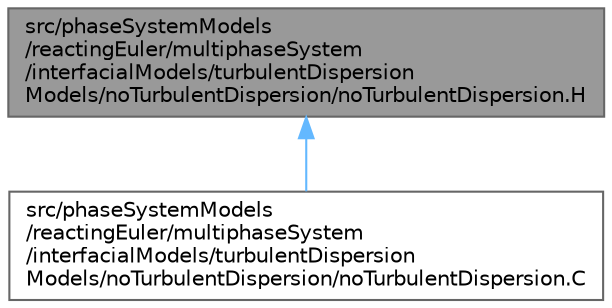 digraph "src/phaseSystemModels/reactingEuler/multiphaseSystem/interfacialModels/turbulentDispersionModels/noTurbulentDispersion/noTurbulentDispersion.H"
{
 // LATEX_PDF_SIZE
  bgcolor="transparent";
  edge [fontname=Helvetica,fontsize=10,labelfontname=Helvetica,labelfontsize=10];
  node [fontname=Helvetica,fontsize=10,shape=box,height=0.2,width=0.4];
  Node1 [id="Node000001",label="src/phaseSystemModels\l/reactingEuler/multiphaseSystem\l/interfacialModels/turbulentDispersion\lModels/noTurbulentDispersion/noTurbulentDispersion.H",height=0.2,width=0.4,color="gray40", fillcolor="grey60", style="filled", fontcolor="black",tooltip=" "];
  Node1 -> Node2 [id="edge1_Node000001_Node000002",dir="back",color="steelblue1",style="solid",tooltip=" "];
  Node2 [id="Node000002",label="src/phaseSystemModels\l/reactingEuler/multiphaseSystem\l/interfacialModels/turbulentDispersion\lModels/noTurbulentDispersion/noTurbulentDispersion.C",height=0.2,width=0.4,color="grey40", fillcolor="white", style="filled",URL="$reactingEuler_2multiphaseSystem_2interfacialModels_2turbulentDispersionModels_2noTurbulentDispersion_2noTurbulentDispersion_8C.html",tooltip=" "];
}
